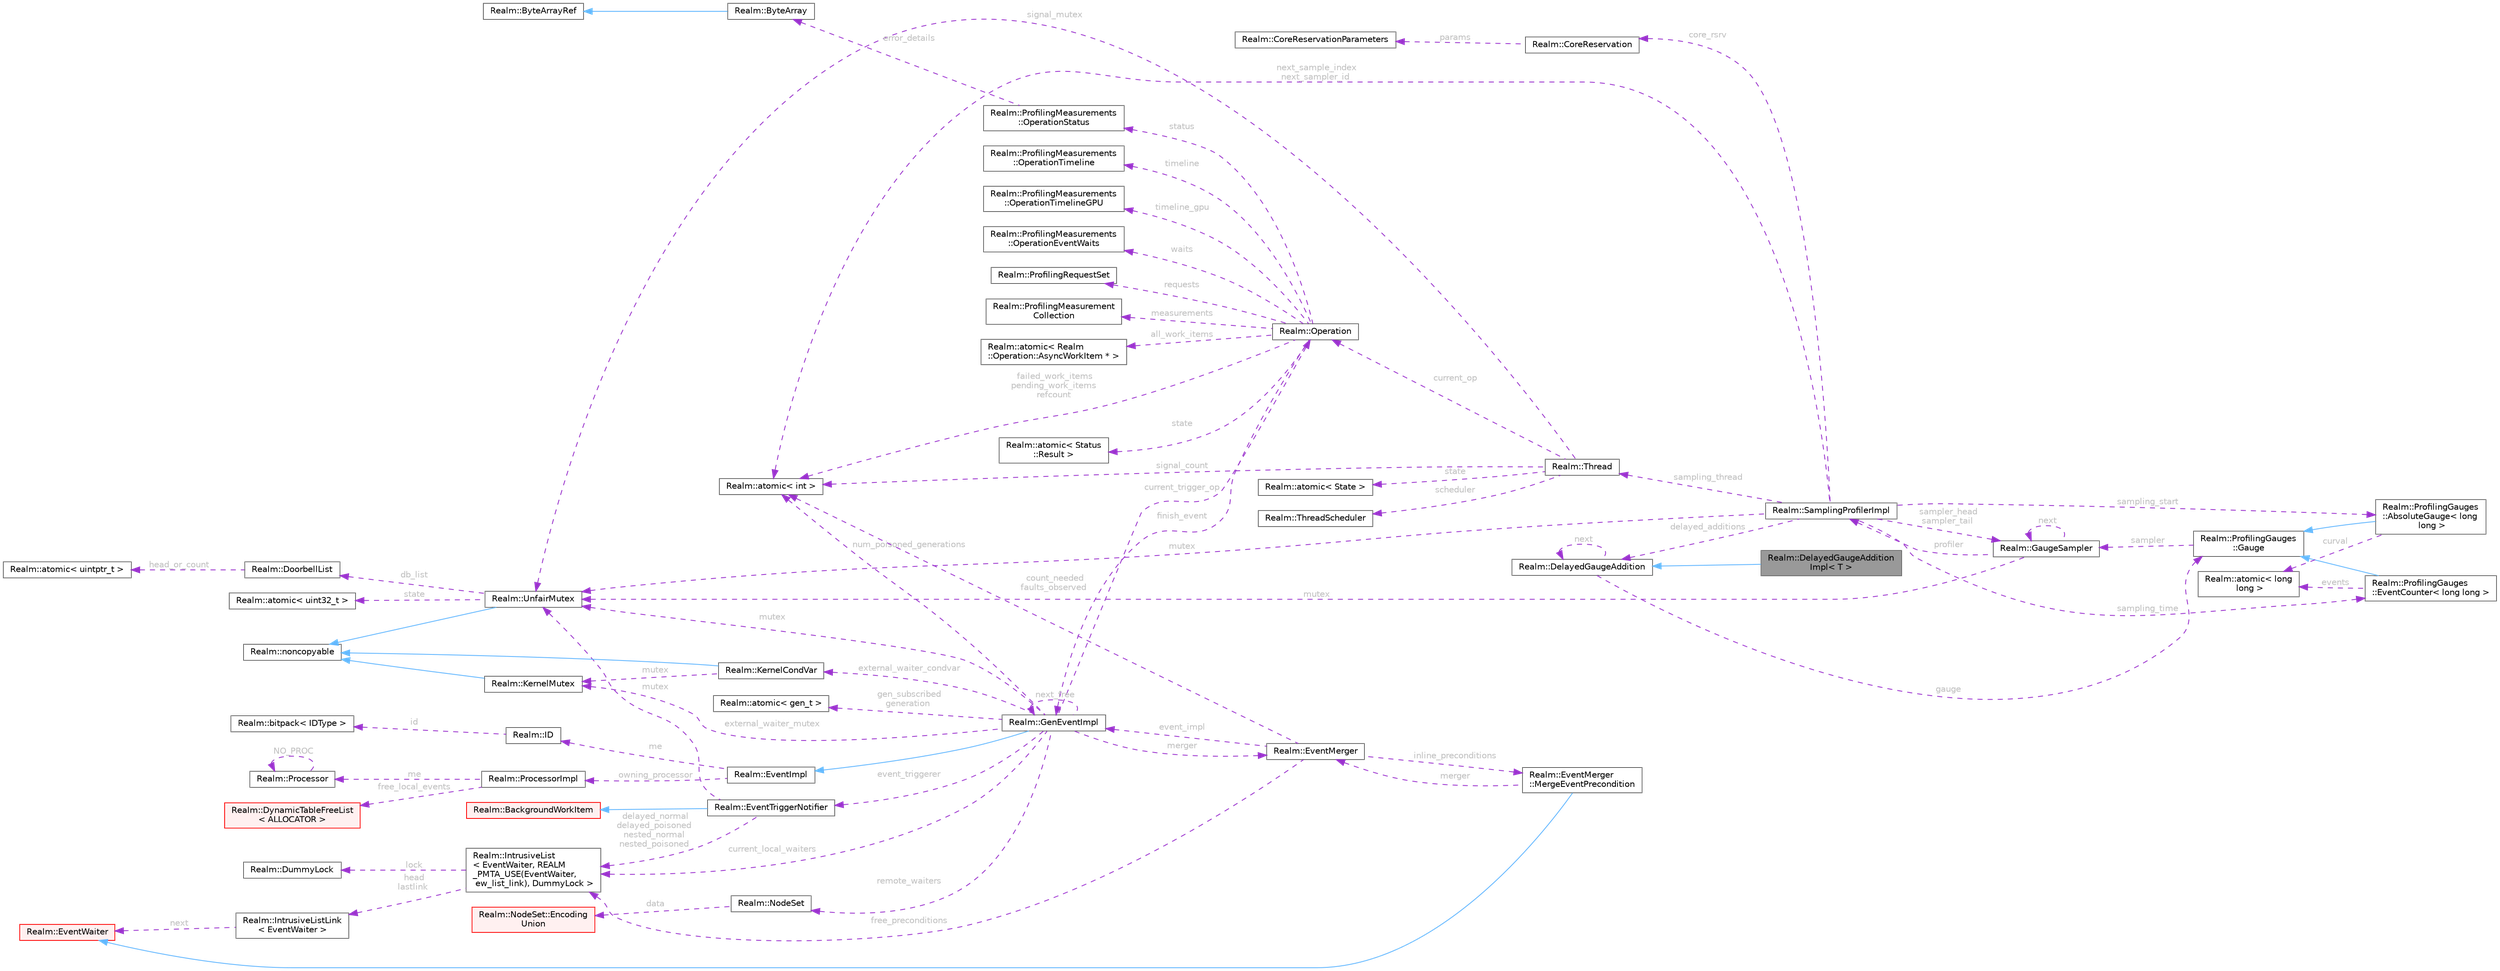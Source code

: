 digraph "Realm::DelayedGaugeAdditionImpl&lt; T &gt;"
{
 // LATEX_PDF_SIZE
  bgcolor="transparent";
  edge [fontname=Helvetica,fontsize=10,labelfontname=Helvetica,labelfontsize=10];
  node [fontname=Helvetica,fontsize=10,shape=box,height=0.2,width=0.4];
  rankdir="LR";
  Node1 [id="Node000001",label="Realm::DelayedGaugeAddition\lImpl\< T \>",height=0.2,width=0.4,color="gray40", fillcolor="grey60", style="filled", fontcolor="black",tooltip=" "];
  Node2 -> Node1 [id="edge1_Node000001_Node000002",dir="back",color="steelblue1",style="solid",tooltip=" "];
  Node2 [id="Node000002",label="Realm::DelayedGaugeAddition",height=0.2,width=0.4,color="gray40", fillcolor="white", style="filled",URL="$classRealm_1_1DelayedGaugeAddition.html",tooltip=" "];
  Node3 -> Node2 [id="edge2_Node000002_Node000003",dir="back",color="darkorchid3",style="dashed",tooltip=" ",label=" gauge",fontcolor="grey" ];
  Node3 [id="Node000003",label="Realm::ProfilingGauges\l::Gauge",height=0.2,width=0.4,color="gray40", fillcolor="white", style="filled",URL="$classRealm_1_1ProfilingGauges_1_1Gauge.html",tooltip=" "];
  Node4 -> Node3 [id="edge3_Node000003_Node000004",dir="back",color="darkorchid3",style="dashed",tooltip=" ",label=" sampler",fontcolor="grey" ];
  Node4 [id="Node000004",label="Realm::GaugeSampler",height=0.2,width=0.4,color="gray40", fillcolor="white", style="filled",URL="$classRealm_1_1GaugeSampler.html",tooltip=" "];
  Node5 -> Node4 [id="edge4_Node000004_Node000005",dir="back",color="darkorchid3",style="dashed",tooltip=" ",label=" profiler",fontcolor="grey" ];
  Node5 [id="Node000005",label="Realm::SamplingProfilerImpl",height=0.2,width=0.4,color="gray40", fillcolor="white", style="filled",URL="$classRealm_1_1SamplingProfilerImpl.html",tooltip=" "];
  Node6 -> Node5 [id="edge5_Node000005_Node000006",dir="back",color="darkorchid3",style="dashed",tooltip=" ",label=" mutex",fontcolor="grey" ];
  Node6 [id="Node000006",label="Realm::UnfairMutex",height=0.2,width=0.4,color="gray40", fillcolor="white", style="filled",URL="$classRealm_1_1UnfairMutex.html",tooltip=" "];
  Node7 -> Node6 [id="edge6_Node000006_Node000007",dir="back",color="steelblue1",style="solid",tooltip=" "];
  Node7 [id="Node000007",label="Realm::noncopyable",height=0.2,width=0.4,color="gray40", fillcolor="white", style="filled",URL="$classRealm_1_1noncopyable.html",tooltip=" "];
  Node8 -> Node6 [id="edge7_Node000006_Node000008",dir="back",color="darkorchid3",style="dashed",tooltip=" ",label=" state",fontcolor="grey" ];
  Node8 [id="Node000008",label="Realm::atomic\< uint32_t \>",height=0.2,width=0.4,color="gray40", fillcolor="white", style="filled",URL="$classRealm_1_1atomic.html",tooltip=" "];
  Node9 -> Node6 [id="edge8_Node000006_Node000009",dir="back",color="darkorchid3",style="dashed",tooltip=" ",label=" db_list",fontcolor="grey" ];
  Node9 [id="Node000009",label="Realm::DoorbellList",height=0.2,width=0.4,color="gray40", fillcolor="white", style="filled",URL="$classRealm_1_1DoorbellList.html",tooltip=" "];
  Node10 -> Node9 [id="edge9_Node000009_Node000010",dir="back",color="darkorchid3",style="dashed",tooltip=" ",label=" head_or_count",fontcolor="grey" ];
  Node10 [id="Node000010",label="Realm::atomic\< uintptr_t \>",height=0.2,width=0.4,color="gray40", fillcolor="white", style="filled",URL="$classRealm_1_1atomic.html",tooltip=" "];
  Node11 -> Node5 [id="edge10_Node000005_Node000011",dir="back",color="darkorchid3",style="dashed",tooltip=" ",label=" next_sample_index\nnext_sampler_id",fontcolor="grey" ];
  Node11 [id="Node000011",label="Realm::atomic\< int \>",height=0.2,width=0.4,color="gray40", fillcolor="white", style="filled",URL="$classRealm_1_1atomic.html",tooltip=" "];
  Node4 -> Node5 [id="edge11_Node000005_Node000004",dir="back",color="darkorchid3",style="dashed",tooltip=" ",label=" sampler_head\nsampler_tail",fontcolor="grey" ];
  Node2 -> Node5 [id="edge12_Node000005_Node000002",dir="back",color="darkorchid3",style="dashed",tooltip=" ",label=" delayed_additions",fontcolor="grey" ];
  Node12 -> Node5 [id="edge13_Node000005_Node000012",dir="back",color="darkorchid3",style="dashed",tooltip=" ",label=" core_rsrv",fontcolor="grey" ];
  Node12 [id="Node000012",label="Realm::CoreReservation",height=0.2,width=0.4,color="gray40", fillcolor="white", style="filled",URL="$classRealm_1_1CoreReservation.html",tooltip=" "];
  Node13 -> Node12 [id="edge14_Node000012_Node000013",dir="back",color="darkorchid3",style="dashed",tooltip=" ",label=" params",fontcolor="grey" ];
  Node13 [id="Node000013",label="Realm::CoreReservationParameters",height=0.2,width=0.4,color="gray40", fillcolor="white", style="filled",URL="$classRealm_1_1CoreReservationParameters.html",tooltip=" "];
  Node14 -> Node5 [id="edge15_Node000005_Node000014",dir="back",color="darkorchid3",style="dashed",tooltip=" ",label=" sampling_thread",fontcolor="grey" ];
  Node14 [id="Node000014",label="Realm::Thread",height=0.2,width=0.4,color="gray40", fillcolor="white", style="filled",URL="$classRealm_1_1Thread.html",tooltip=" "];
  Node15 -> Node14 [id="edge16_Node000014_Node000015",dir="back",color="darkorchid3",style="dashed",tooltip=" ",label=" state",fontcolor="grey" ];
  Node15 [id="Node000015",label="Realm::atomic\< State \>",height=0.2,width=0.4,color="gray40", fillcolor="white", style="filled",URL="$classRealm_1_1atomic.html",tooltip=" "];
  Node16 -> Node14 [id="edge17_Node000014_Node000016",dir="back",color="darkorchid3",style="dashed",tooltip=" ",label=" scheduler",fontcolor="grey" ];
  Node16 [id="Node000016",label="Realm::ThreadScheduler",height=0.2,width=0.4,color="gray40", fillcolor="white", style="filled",URL="$classRealm_1_1ThreadScheduler.html",tooltip=" "];
  Node17 -> Node14 [id="edge18_Node000014_Node000017",dir="back",color="darkorchid3",style="dashed",tooltip=" ",label=" current_op",fontcolor="grey" ];
  Node17 [id="Node000017",label="Realm::Operation",height=0.2,width=0.4,color="gray40", fillcolor="white", style="filled",URL="$classRealm_1_1Operation.html",tooltip=" "];
  Node18 -> Node17 [id="edge19_Node000017_Node000018",dir="back",color="darkorchid3",style="dashed",tooltip=" ",label=" finish_event",fontcolor="grey" ];
  Node18 [id="Node000018",label="Realm::GenEventImpl",height=0.2,width=0.4,color="gray40", fillcolor="white", style="filled",URL="$classRealm_1_1GenEventImpl.html",tooltip=" "];
  Node19 -> Node18 [id="edge20_Node000018_Node000019",dir="back",color="steelblue1",style="solid",tooltip=" "];
  Node19 [id="Node000019",label="Realm::EventImpl",height=0.2,width=0.4,color="gray40", fillcolor="white", style="filled",URL="$classRealm_1_1EventImpl.html",tooltip=" "];
  Node20 -> Node19 [id="edge21_Node000019_Node000020",dir="back",color="darkorchid3",style="dashed",tooltip=" ",label=" me",fontcolor="grey" ];
  Node20 [id="Node000020",label="Realm::ID",height=0.2,width=0.4,color="gray40", fillcolor="white", style="filled",URL="$classRealm_1_1ID.html",tooltip=" "];
  Node21 -> Node20 [id="edge22_Node000020_Node000021",dir="back",color="darkorchid3",style="dashed",tooltip=" ",label=" id",fontcolor="grey" ];
  Node21 [id="Node000021",label="Realm::bitpack\< IDType \>",height=0.2,width=0.4,color="gray40", fillcolor="white", style="filled",URL="$classRealm_1_1bitpack.html",tooltip=" "];
  Node22 -> Node19 [id="edge23_Node000019_Node000022",dir="back",color="darkorchid3",style="dashed",tooltip=" ",label=" owning_processor",fontcolor="grey" ];
  Node22 [id="Node000022",label="Realm::ProcessorImpl",height=0.2,width=0.4,color="gray40", fillcolor="white", style="filled",URL="$classRealm_1_1ProcessorImpl.html",tooltip=" "];
  Node23 -> Node22 [id="edge24_Node000022_Node000023",dir="back",color="darkorchid3",style="dashed",tooltip=" ",label=" free_local_events",fontcolor="grey" ];
  Node23 [id="Node000023",label="Realm::DynamicTableFreeList\l\< ALLOCATOR \>",height=0.2,width=0.4,color="red", fillcolor="#FFF0F0", style="filled",URL="$classRealm_1_1DynamicTableFreeList.html",tooltip=" "];
  Node25 -> Node22 [id="edge25_Node000022_Node000025",dir="back",color="darkorchid3",style="dashed",tooltip=" ",label=" me",fontcolor="grey" ];
  Node25 [id="Node000025",label="Realm::Processor",height=0.2,width=0.4,color="gray40", fillcolor="white", style="filled",URL="$classRealm_1_1Processor.html",tooltip=" "];
  Node25 -> Node25 [id="edge26_Node000025_Node000025",dir="back",color="darkorchid3",style="dashed",tooltip=" ",label=" NO_PROC",fontcolor="grey" ];
  Node26 -> Node18 [id="edge27_Node000018_Node000026",dir="back",color="darkorchid3",style="dashed",tooltip=" ",label=" gen_subscribed\ngeneration",fontcolor="grey" ];
  Node26 [id="Node000026",label="Realm::atomic\< gen_t \>",height=0.2,width=0.4,color="gray40", fillcolor="white", style="filled",URL="$classRealm_1_1atomic.html",tooltip=" "];
  Node11 -> Node18 [id="edge28_Node000018_Node000011",dir="back",color="darkorchid3",style="dashed",tooltip=" ",label=" num_poisoned_generations",fontcolor="grey" ];
  Node18 -> Node18 [id="edge29_Node000018_Node000018",dir="back",color="darkorchid3",style="dashed",tooltip=" ",label=" next_free",fontcolor="grey" ];
  Node27 -> Node18 [id="edge30_Node000018_Node000027",dir="back",color="darkorchid3",style="dashed",tooltip=" ",label=" merger",fontcolor="grey" ];
  Node27 [id="Node000027",label="Realm::EventMerger",height=0.2,width=0.4,color="gray40", fillcolor="white", style="filled",URL="$classRealm_1_1EventMerger.html",tooltip=" "];
  Node18 -> Node27 [id="edge31_Node000027_Node000018",dir="back",color="darkorchid3",style="dashed",tooltip=" ",label=" event_impl",fontcolor="grey" ];
  Node11 -> Node27 [id="edge32_Node000027_Node000011",dir="back",color="darkorchid3",style="dashed",tooltip=" ",label=" count_needed\nfaults_observed",fontcolor="grey" ];
  Node28 -> Node27 [id="edge33_Node000027_Node000028",dir="back",color="darkorchid3",style="dashed",tooltip=" ",label=" inline_preconditions",fontcolor="grey" ];
  Node28 [id="Node000028",label="Realm::EventMerger\l::MergeEventPrecondition",height=0.2,width=0.4,color="gray40", fillcolor="white", style="filled",URL="$classRealm_1_1EventMerger_1_1MergeEventPrecondition.html",tooltip=" "];
  Node29 -> Node28 [id="edge34_Node000028_Node000029",dir="back",color="steelblue1",style="solid",tooltip=" "];
  Node29 [id="Node000029",label="Realm::EventWaiter",height=0.2,width=0.4,color="red", fillcolor="#FFF0F0", style="filled",URL="$classRealm_1_1EventWaiter.html",tooltip=" "];
  Node27 -> Node28 [id="edge35_Node000028_Node000027",dir="back",color="darkorchid3",style="dashed",tooltip=" ",label=" merger",fontcolor="grey" ];
  Node31 -> Node27 [id="edge36_Node000027_Node000031",dir="back",color="darkorchid3",style="dashed",tooltip=" ",label=" free_preconditions",fontcolor="grey" ];
  Node31 [id="Node000031",label="Realm::IntrusiveList\l\< EventWaiter, REALM\l_PMTA_USE(EventWaiter,\l ew_list_link), DummyLock \>",height=0.2,width=0.4,color="gray40", fillcolor="white", style="filled",URL="$classRealm_1_1IntrusiveList.html",tooltip=" "];
  Node32 -> Node31 [id="edge37_Node000031_Node000032",dir="back",color="darkorchid3",style="dashed",tooltip=" ",label=" lock",fontcolor="grey" ];
  Node32 [id="Node000032",label="Realm::DummyLock",height=0.2,width=0.4,color="gray40", fillcolor="white", style="filled",URL="$classRealm_1_1DummyLock.html",tooltip=" "];
  Node33 -> Node31 [id="edge38_Node000031_Node000033",dir="back",color="darkorchid3",style="dashed",tooltip=" ",label=" head\nlastlink",fontcolor="grey" ];
  Node33 [id="Node000033",label="Realm::IntrusiveListLink\l\< EventWaiter \>",height=0.2,width=0.4,color="gray40", fillcolor="white", style="filled",URL="$structRealm_1_1IntrusiveListLink.html",tooltip=" "];
  Node29 -> Node33 [id="edge39_Node000033_Node000029",dir="back",color="darkorchid3",style="dashed",tooltip=" ",label=" next",fontcolor="grey" ];
  Node34 -> Node18 [id="edge40_Node000018_Node000034",dir="back",color="darkorchid3",style="dashed",tooltip=" ",label=" event_triggerer",fontcolor="grey" ];
  Node34 [id="Node000034",label="Realm::EventTriggerNotifier",height=0.2,width=0.4,color="gray40", fillcolor="white", style="filled",URL="$classRealm_1_1EventTriggerNotifier.html",tooltip=" "];
  Node35 -> Node34 [id="edge41_Node000034_Node000035",dir="back",color="steelblue1",style="solid",tooltip=" "];
  Node35 [id="Node000035",label="Realm::BackgroundWorkItem",height=0.2,width=0.4,color="red", fillcolor="#FFF0F0", style="filled",URL="$classRealm_1_1BackgroundWorkItem.html",tooltip=" "];
  Node6 -> Node34 [id="edge42_Node000034_Node000006",dir="back",color="darkorchid3",style="dashed",tooltip=" ",label=" mutex",fontcolor="grey" ];
  Node31 -> Node34 [id="edge43_Node000034_Node000031",dir="back",color="darkorchid3",style="dashed",tooltip=" ",label=" delayed_normal\ndelayed_poisoned\nnested_normal\nnested_poisoned",fontcolor="grey" ];
  Node6 -> Node18 [id="edge44_Node000018_Node000006",dir="back",color="darkorchid3",style="dashed",tooltip=" ",label=" mutex",fontcolor="grey" ];
  Node17 -> Node18 [id="edge45_Node000018_Node000017",dir="back",color="darkorchid3",style="dashed",tooltip=" ",label=" current_trigger_op",fontcolor="grey" ];
  Node31 -> Node18 [id="edge46_Node000018_Node000031",dir="back",color="darkorchid3",style="dashed",tooltip=" ",label=" current_local_waiters",fontcolor="grey" ];
  Node42 -> Node18 [id="edge47_Node000018_Node000042",dir="back",color="darkorchid3",style="dashed",tooltip=" ",label=" external_waiter_mutex",fontcolor="grey" ];
  Node42 [id="Node000042",label="Realm::KernelMutex",height=0.2,width=0.4,color="gray40", fillcolor="white", style="filled",URL="$classRealm_1_1KernelMutex.html",tooltip=" "];
  Node7 -> Node42 [id="edge48_Node000042_Node000007",dir="back",color="steelblue1",style="solid",tooltip=" "];
  Node43 -> Node18 [id="edge49_Node000018_Node000043",dir="back",color="darkorchid3",style="dashed",tooltip=" ",label=" external_waiter_condvar",fontcolor="grey" ];
  Node43 [id="Node000043",label="Realm::KernelCondVar",height=0.2,width=0.4,color="gray40", fillcolor="white", style="filled",URL="$classRealm_1_1KernelCondVar.html",tooltip=" "];
  Node7 -> Node43 [id="edge50_Node000043_Node000007",dir="back",color="steelblue1",style="solid",tooltip=" "];
  Node42 -> Node43 [id="edge51_Node000043_Node000042",dir="back",color="darkorchid3",style="dashed",tooltip=" ",label=" mutex",fontcolor="grey" ];
  Node44 -> Node18 [id="edge52_Node000018_Node000044",dir="back",color="darkorchid3",style="dashed",tooltip=" ",label=" remote_waiters",fontcolor="grey" ];
  Node44 [id="Node000044",label="Realm::NodeSet",height=0.2,width=0.4,color="gray40", fillcolor="white", style="filled",URL="$classRealm_1_1NodeSet.html",tooltip=" "];
  Node45 -> Node44 [id="edge53_Node000044_Node000045",dir="back",color="darkorchid3",style="dashed",tooltip=" ",label=" data",fontcolor="grey" ];
  Node45 [id="Node000045",label="Realm::NodeSet::Encoding\lUnion",height=0.2,width=0.4,color="red", fillcolor="#FFF0F0", style="filled",URL="$unionRealm_1_1NodeSet_1_1EncodingUnion.html",tooltip=" "];
  Node11 -> Node17 [id="edge54_Node000017_Node000011",dir="back",color="darkorchid3",style="dashed",tooltip=" ",label=" failed_work_items\npending_work_items\nrefcount",fontcolor="grey" ];
  Node47 -> Node17 [id="edge55_Node000017_Node000047",dir="back",color="darkorchid3",style="dashed",tooltip=" ",label=" state",fontcolor="grey" ];
  Node47 [id="Node000047",label="Realm::atomic\< Status\l::Result \>",height=0.2,width=0.4,color="gray40", fillcolor="white", style="filled",URL="$classRealm_1_1atomic.html",tooltip=" "];
  Node48 -> Node17 [id="edge56_Node000017_Node000048",dir="back",color="darkorchid3",style="dashed",tooltip=" ",label=" status",fontcolor="grey" ];
  Node48 [id="Node000048",label="Realm::ProfilingMeasurements\l::OperationStatus",height=0.2,width=0.4,color="gray40", fillcolor="white", style="filled",URL="$structRealm_1_1ProfilingMeasurements_1_1OperationStatus.html",tooltip=" "];
  Node49 -> Node48 [id="edge57_Node000048_Node000049",dir="back",color="darkorchid3",style="dashed",tooltip=" ",label=" error_details",fontcolor="grey" ];
  Node49 [id="Node000049",label="Realm::ByteArray",height=0.2,width=0.4,color="gray40", fillcolor="white", style="filled",URL="$classRealm_1_1ByteArray.html",tooltip=" "];
  Node50 -> Node49 [id="edge58_Node000049_Node000050",dir="back",color="steelblue1",style="solid",tooltip=" "];
  Node50 [id="Node000050",label="Realm::ByteArrayRef",height=0.2,width=0.4,color="gray40", fillcolor="white", style="filled",URL="$classRealm_1_1ByteArrayRef.html",tooltip=" "];
  Node51 -> Node17 [id="edge59_Node000017_Node000051",dir="back",color="darkorchid3",style="dashed",tooltip=" ",label=" timeline",fontcolor="grey" ];
  Node51 [id="Node000051",label="Realm::ProfilingMeasurements\l::OperationTimeline",height=0.2,width=0.4,color="gray40", fillcolor="white", style="filled",URL="$structRealm_1_1ProfilingMeasurements_1_1OperationTimeline.html",tooltip=" "];
  Node52 -> Node17 [id="edge60_Node000017_Node000052",dir="back",color="darkorchid3",style="dashed",tooltip=" ",label=" timeline_gpu",fontcolor="grey" ];
  Node52 [id="Node000052",label="Realm::ProfilingMeasurements\l::OperationTimelineGPU",height=0.2,width=0.4,color="gray40", fillcolor="white", style="filled",URL="$structRealm_1_1ProfilingMeasurements_1_1OperationTimelineGPU.html",tooltip=" "];
  Node53 -> Node17 [id="edge61_Node000017_Node000053",dir="back",color="darkorchid3",style="dashed",tooltip=" ",label=" waits",fontcolor="grey" ];
  Node53 [id="Node000053",label="Realm::ProfilingMeasurements\l::OperationEventWaits",height=0.2,width=0.4,color="gray40", fillcolor="white", style="filled",URL="$structRealm_1_1ProfilingMeasurements_1_1OperationEventWaits.html",tooltip=" "];
  Node54 -> Node17 [id="edge62_Node000017_Node000054",dir="back",color="darkorchid3",style="dashed",tooltip=" ",label=" requests",fontcolor="grey" ];
  Node54 [id="Node000054",label="Realm::ProfilingRequestSet",height=0.2,width=0.4,color="gray40", fillcolor="white", style="filled",URL="$classRealm_1_1ProfilingRequestSet.html",tooltip=" "];
  Node55 -> Node17 [id="edge63_Node000017_Node000055",dir="back",color="darkorchid3",style="dashed",tooltip=" ",label=" measurements",fontcolor="grey" ];
  Node55 [id="Node000055",label="Realm::ProfilingMeasurement\lCollection",height=0.2,width=0.4,color="gray40", fillcolor="white", style="filled",URL="$classRealm_1_1ProfilingMeasurementCollection.html",tooltip=" "];
  Node56 -> Node17 [id="edge64_Node000017_Node000056",dir="back",color="darkorchid3",style="dashed",tooltip=" ",label=" all_work_items",fontcolor="grey" ];
  Node56 [id="Node000056",label="Realm::atomic\< Realm\l::Operation::AsyncWorkItem * \>",height=0.2,width=0.4,color="gray40", fillcolor="white", style="filled",URL="$classRealm_1_1atomic.html",tooltip=" "];
  Node11 -> Node14 [id="edge65_Node000014_Node000011",dir="back",color="darkorchid3",style="dashed",tooltip=" ",label=" signal_count",fontcolor="grey" ];
  Node6 -> Node14 [id="edge66_Node000014_Node000006",dir="back",color="darkorchid3",style="dashed",tooltip=" ",label=" signal_mutex",fontcolor="grey" ];
  Node57 -> Node5 [id="edge67_Node000005_Node000057",dir="back",color="darkorchid3",style="dashed",tooltip=" ",label=" sampling_start",fontcolor="grey" ];
  Node57 [id="Node000057",label="Realm::ProfilingGauges\l::AbsoluteGauge\< long\l long \>",height=0.2,width=0.4,color="gray40", fillcolor="white", style="filled",URL="$classRealm_1_1ProfilingGauges_1_1AbsoluteGauge.html",tooltip=" "];
  Node3 -> Node57 [id="edge68_Node000057_Node000003",dir="back",color="steelblue1",style="solid",tooltip=" "];
  Node58 -> Node57 [id="edge69_Node000057_Node000058",dir="back",color="darkorchid3",style="dashed",tooltip=" ",label=" curval",fontcolor="grey" ];
  Node58 [id="Node000058",label="Realm::atomic\< long\l long \>",height=0.2,width=0.4,color="gray40", fillcolor="white", style="filled",URL="$classRealm_1_1atomic.html",tooltip=" "];
  Node59 -> Node5 [id="edge70_Node000005_Node000059",dir="back",color="darkorchid3",style="dashed",tooltip=" ",label=" sampling_time",fontcolor="grey" ];
  Node59 [id="Node000059",label="Realm::ProfilingGauges\l::EventCounter\< long long \>",height=0.2,width=0.4,color="gray40", fillcolor="white", style="filled",URL="$classRealm_1_1ProfilingGauges_1_1EventCounter.html",tooltip=" "];
  Node3 -> Node59 [id="edge71_Node000059_Node000003",dir="back",color="steelblue1",style="solid",tooltip=" "];
  Node58 -> Node59 [id="edge72_Node000059_Node000058",dir="back",color="darkorchid3",style="dashed",tooltip=" ",label=" events",fontcolor="grey" ];
  Node6 -> Node4 [id="edge73_Node000004_Node000006",dir="back",color="darkorchid3",style="dashed",tooltip=" ",label=" mutex",fontcolor="grey" ];
  Node4 -> Node4 [id="edge74_Node000004_Node000004",dir="back",color="darkorchid3",style="dashed",tooltip=" ",label=" next",fontcolor="grey" ];
  Node2 -> Node2 [id="edge75_Node000002_Node000002",dir="back",color="darkorchid3",style="dashed",tooltip=" ",label=" next",fontcolor="grey" ];
}

